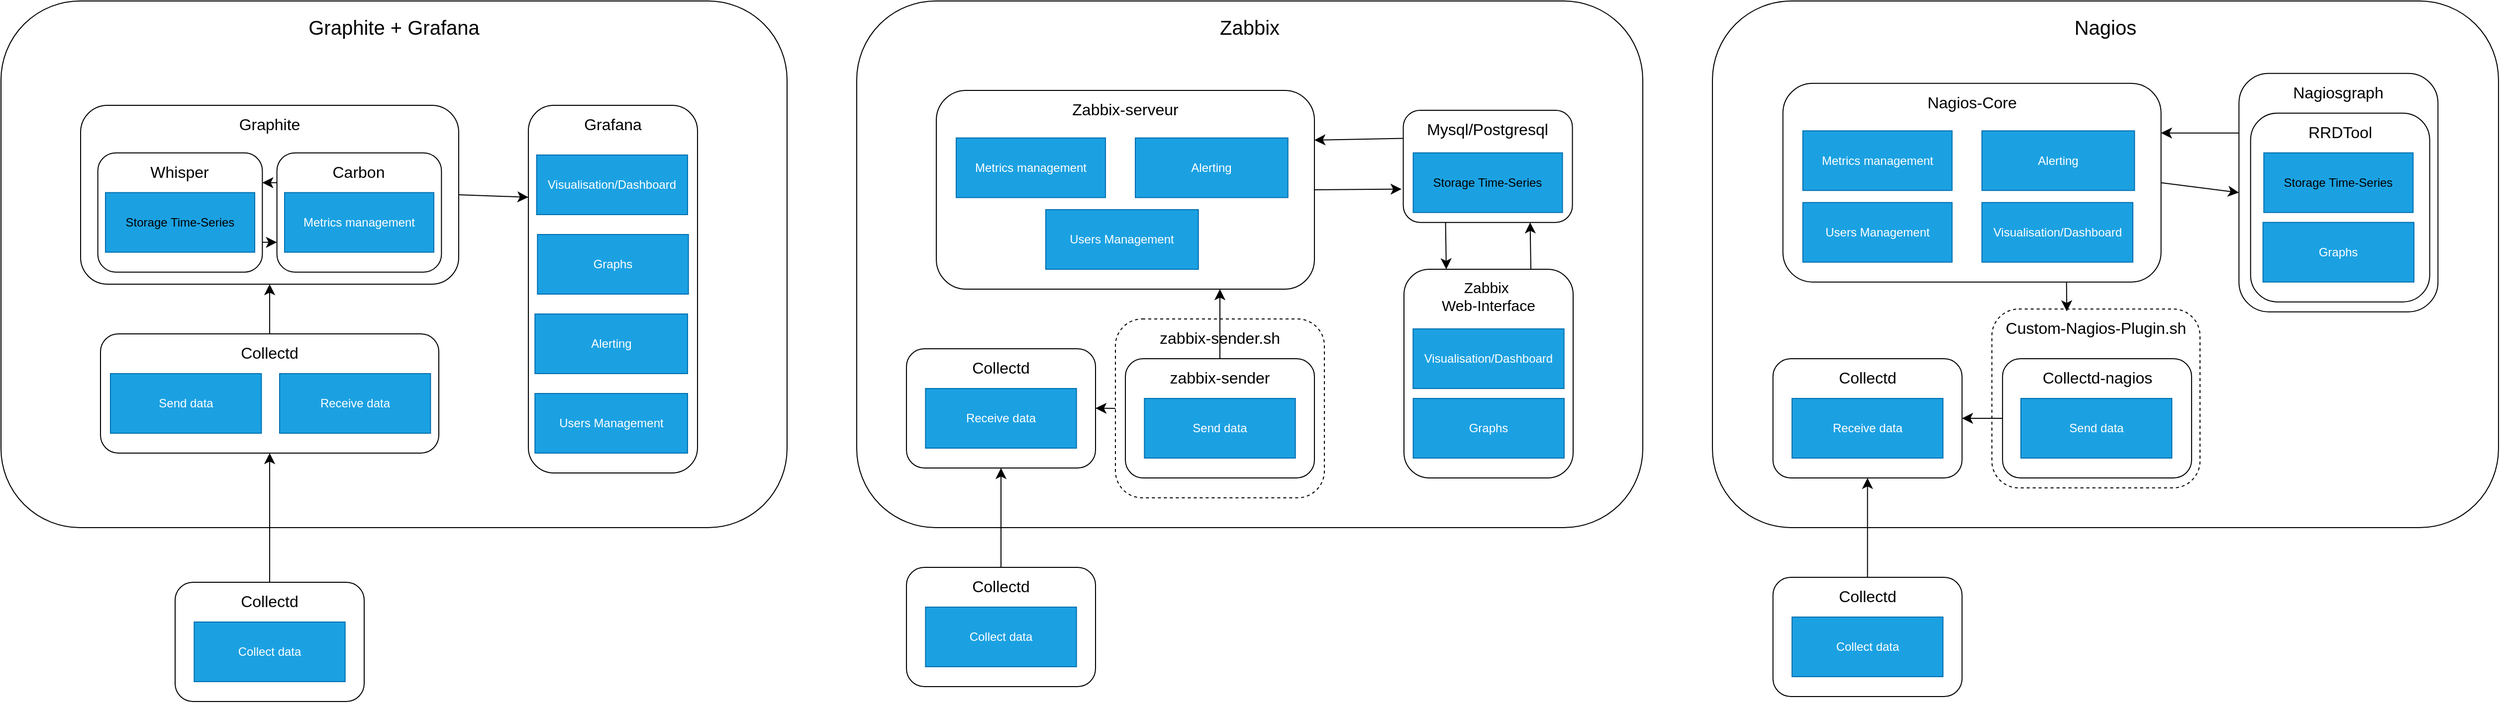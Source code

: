 <mxfile version="27.0.9">
  <diagram name="Page-1" id="5OfQK5ZHzJ9iD1R55TXK">
    <mxGraphModel dx="3204" dy="2531" grid="1" gridSize="10" guides="1" tooltips="1" connect="1" arrows="1" fold="1" page="1" pageScale="1" pageWidth="827" pageHeight="1169" math="0" shadow="0">
      <root>
        <mxCell id="0" />
        <mxCell id="1" parent="0" />
        <mxCell id="e6aKUfLswlS-T_i5iN78-11" value="Graphite + Grafana" style="rounded=1;whiteSpace=wrap;html=1;fontSize=20;verticalAlign=top;spacing=10;" parent="1" vertex="1">
          <mxGeometry x="-40" y="-120" width="790" height="530" as="geometry" />
        </mxCell>
        <mxCell id="6HZJg61xOL4YmbAu8Nb1-11" value="Collectd" style="rounded=1;whiteSpace=wrap;html=1;fontSize=16;verticalAlign=top;spacing=5;" vertex="1" parent="1">
          <mxGeometry x="60" y="215" width="340" height="120" as="geometry" />
        </mxCell>
        <mxCell id="6HZJg61xOL4YmbAu8Nb1-14" value="Send data" style="rounded=0;fillColor=#1ba1e2;fontColor=light-dark(#FFFFFF,#FBFBFB);strokeColor=#006EAF;labelBackgroundColor=none;labelBorderColor=none;textShadow=0;whiteSpace=wrap;html=1;" vertex="1" parent="1">
          <mxGeometry x="70.0" y="255" width="151.68" height="60" as="geometry" />
        </mxCell>
        <mxCell id="6HZJg61xOL4YmbAu8Nb1-18" value="Receive data" style="rounded=0;fillColor=#1ba1e2;fontColor=light-dark(#FFFFFF,#FBFBFB);strokeColor=#006EAF;labelBackgroundColor=none;labelBorderColor=none;textShadow=0;whiteSpace=wrap;html=1;" vertex="1" parent="1">
          <mxGeometry x="240" y="255" width="151.68" height="60" as="geometry" />
        </mxCell>
        <mxCell id="e6aKUfLswlS-T_i5iN78-41" value="Zabbix" style="rounded=1;whiteSpace=wrap;html=1;verticalAlign=top;fontSize=20;spacing=10;" parent="1" vertex="1">
          <mxGeometry x="820" y="-120" width="790" height="530" as="geometry" />
        </mxCell>
        <mxCell id="e6aKUfLswlS-T_i5iN78-44" value="&lt;div&gt;Zabbix&amp;nbsp;&lt;/div&gt;&lt;div&gt;Web-Interface&lt;/div&gt;" style="rounded=1;whiteSpace=wrap;html=1;fontSize=15;verticalAlign=top;spacing=5;" parent="1" vertex="1">
          <mxGeometry x="1370" y="150" width="170" height="210" as="geometry" />
        </mxCell>
        <mxCell id="e6aKUfLswlS-T_i5iN78-47" value="Visualisation/Dashboard" style="rounded=0;fillColor=#1ba1e2;fontColor=light-dark(#FFFFFF,#FBFBFB);strokeColor=#006EAF;labelBackgroundColor=none;labelBorderColor=none;textShadow=0;whiteSpace=wrap;html=1;" parent="1" vertex="1">
          <mxGeometry x="1379.16" y="210" width="151.68" height="60" as="geometry" />
        </mxCell>
        <mxCell id="e6aKUfLswlS-T_i5iN78-149" value="Graphs" style="rounded=0;fillColor=#1ba1e2;fontColor=light-dark(#FFFFFF,#FBFBFB);strokeColor=#006EAF;labelBackgroundColor=none;labelBorderColor=none;textShadow=0;whiteSpace=wrap;html=1;" parent="1" vertex="1">
          <mxGeometry x="1379.29" y="280" width="151.68" height="60" as="geometry" />
        </mxCell>
        <mxCell id="6HZJg61xOL4YmbAu8Nb1-27" style="edgeStyle=none;curved=1;rounded=0;orthogonalLoop=1;jettySize=auto;html=1;exitX=0;exitY=0.5;exitDx=0;exitDy=0;fontSize=12;startSize=8;endSize=8;" edge="1" parent="1" source="e6aKUfLswlS-T_i5iN78-86">
          <mxGeometry relative="1" as="geometry">
            <mxPoint x="1060" y="289.857" as="targetPoint" />
          </mxGeometry>
        </mxCell>
        <mxCell id="e6aKUfLswlS-T_i5iN78-86" value="zabbix-sender.sh" style="rounded=1;whiteSpace=wrap;html=1;dashed=1;fontSize=16;verticalAlign=top;spacing=5;" parent="1" vertex="1">
          <mxGeometry x="1080" y="200" width="210" height="180" as="geometry" />
        </mxCell>
        <mxCell id="6HZJg61xOL4YmbAu8Nb1-28" value="zabbix-sender" style="rounded=1;whiteSpace=wrap;html=1;fontSize=16;verticalAlign=top;spacing=5;" vertex="1" parent="1">
          <mxGeometry x="1090" y="240" width="190" height="120" as="geometry" />
        </mxCell>
        <mxCell id="e6aKUfLswlS-T_i5iN78-87" value="Send data" style="rounded=0;fillColor=#1ba1e2;fontColor=light-dark(#FFFFFF,#FBFBFB);strokeColor=#006EAF;labelBackgroundColor=none;labelBorderColor=none;textShadow=0;whiteSpace=wrap;html=1;" parent="1" vertex="1">
          <mxGeometry x="1109.16" y="280" width="151.68" height="60" as="geometry" />
        </mxCell>
        <mxCell id="6HZJg61xOL4YmbAu8Nb1-41" value="Collectd" style="rounded=1;whiteSpace=wrap;html=1;verticalAlign=top;fontSize=16;spacing=0;spacingTop=5;" vertex="1" parent="1">
          <mxGeometry x="870" y="230" width="190" height="120" as="geometry" />
        </mxCell>
        <mxCell id="6HZJg61xOL4YmbAu8Nb1-42" value="Receive data" style="rounded=0;fillColor=#1ba1e2;fontColor=light-dark(#FFFFFF,#FBFBFB);strokeColor=#006EAF;labelBackgroundColor=none;labelBorderColor=none;textShadow=0;whiteSpace=wrap;html=1;" vertex="1" parent="1">
          <mxGeometry x="889.16" y="270" width="151.68" height="60" as="geometry" />
        </mxCell>
        <mxCell id="e6aKUfLswlS-T_i5iN78-119" value="Nagios" style="rounded=1;whiteSpace=wrap;html=1;verticalAlign=top;fontSize=20;spacingTop=0;spacing=10;" parent="1" vertex="1">
          <mxGeometry x="1680" y="-120" width="790" height="530" as="geometry" />
        </mxCell>
        <mxCell id="e6aKUfLswlS-T_i5iN78-67" style="edgeStyle=none;curved=1;rounded=0;orthogonalLoop=1;jettySize=auto;html=1;exitX=1;exitY=0.5;exitDx=0;exitDy=0;fontSize=12;startSize=8;endSize=8;entryX=-0.01;entryY=0.703;entryDx=0;entryDy=0;entryPerimeter=0;" parent="1" source="e6aKUfLswlS-T_i5iN78-55" target="e6aKUfLswlS-T_i5iN78-58" edge="1">
          <mxGeometry relative="1" as="geometry">
            <mxPoint x="1370" y="40" as="targetPoint" />
          </mxGeometry>
        </mxCell>
        <mxCell id="e6aKUfLswlS-T_i5iN78-72" style="edgeStyle=none;curved=1;rounded=0;orthogonalLoop=1;jettySize=auto;html=1;entryX=1;entryY=0.25;entryDx=0;entryDy=0;fontSize=12;startSize=8;endSize=8;exitX=0;exitY=0.25;exitDx=0;exitDy=0;" parent="1" source="e6aKUfLswlS-T_i5iN78-58" target="e6aKUfLswlS-T_i5iN78-55" edge="1">
          <mxGeometry relative="1" as="geometry" />
        </mxCell>
        <mxCell id="e6aKUfLswlS-T_i5iN78-78" style="edgeStyle=none;curved=1;rounded=0;orthogonalLoop=1;jettySize=auto;html=1;exitX=0.25;exitY=1;exitDx=0;exitDy=0;entryX=0.25;entryY=0;entryDx=0;entryDy=0;fontSize=12;startSize=8;endSize=8;" parent="1" source="e6aKUfLswlS-T_i5iN78-58" target="e6aKUfLswlS-T_i5iN78-44" edge="1">
          <mxGeometry relative="1" as="geometry" />
        </mxCell>
        <mxCell id="e6aKUfLswlS-T_i5iN78-79" style="edgeStyle=none;curved=1;rounded=0;orthogonalLoop=1;jettySize=auto;html=1;exitX=0.75;exitY=0;exitDx=0;exitDy=0;entryX=0.75;entryY=1;entryDx=0;entryDy=0;fontSize=12;startSize=8;endSize=8;" parent="1" source="e6aKUfLswlS-T_i5iN78-44" target="e6aKUfLswlS-T_i5iN78-58" edge="1">
          <mxGeometry relative="1" as="geometry" />
        </mxCell>
        <mxCell id="e6aKUfLswlS-T_i5iN78-38" style="edgeStyle=none;curved=1;rounded=0;orthogonalLoop=1;jettySize=auto;html=1;exitX=1;exitY=0.5;exitDx=0;exitDy=0;entryX=0;entryY=0.25;entryDx=0;entryDy=0;fontSize=12;startSize=8;endSize=8;" parent="1" source="e6aKUfLswlS-T_i5iN78-1" target="e6aKUfLswlS-T_i5iN78-20" edge="1">
          <mxGeometry relative="1" as="geometry" />
        </mxCell>
        <mxCell id="6HZJg61xOL4YmbAu8Nb1-20" style="edgeStyle=none;curved=1;rounded=0;orthogonalLoop=1;jettySize=auto;html=1;entryX=0.5;entryY=1;entryDx=0;entryDy=0;fontSize=12;startSize=8;endSize=8;exitX=0.5;exitY=0;exitDx=0;exitDy=0;" edge="1" parent="1" source="6HZJg61xOL4YmbAu8Nb1-43" target="6HZJg61xOL4YmbAu8Nb1-11">
          <mxGeometry relative="1" as="geometry">
            <mxPoint x="230" y="455" as="sourcePoint" />
          </mxGeometry>
        </mxCell>
        <mxCell id="e6aKUfLswlS-T_i5iN78-1" value="Graphite" style="rounded=1;whiteSpace=wrap;html=1;movable=1;resizable=1;rotatable=1;deletable=1;editable=1;locked=0;connectable=1;verticalAlign=top;fontSize=16;spacing=5;" parent="1" vertex="1">
          <mxGeometry x="40" y="-15" width="380" height="180" as="geometry" />
        </mxCell>
        <mxCell id="e6aKUfLswlS-T_i5iN78-73" style="edgeStyle=none;curved=1;rounded=0;orthogonalLoop=1;jettySize=auto;html=1;exitX=0;exitY=0.25;exitDx=0;exitDy=0;entryX=1;entryY=0.25;entryDx=0;entryDy=0;fontSize=12;startSize=8;endSize=8;" parent="1" source="e6aKUfLswlS-T_i5iN78-27" target="e6aKUfLswlS-T_i5iN78-17" edge="1">
          <mxGeometry relative="1" as="geometry" />
        </mxCell>
        <mxCell id="e6aKUfLswlS-T_i5iN78-74" style="edgeStyle=none;curved=1;rounded=0;orthogonalLoop=1;jettySize=auto;html=1;exitX=1;exitY=0.75;exitDx=0;exitDy=0;entryX=0;entryY=0.75;entryDx=0;entryDy=0;fontSize=12;startSize=8;endSize=8;" parent="1" source="e6aKUfLswlS-T_i5iN78-17" target="e6aKUfLswlS-T_i5iN78-27" edge="1">
          <mxGeometry relative="1" as="geometry" />
        </mxCell>
        <mxCell id="e6aKUfLswlS-T_i5iN78-20" value="Grafana" style="rounded=1;whiteSpace=wrap;html=1;verticalAlign=top;fontSize=16;spacing=5;" parent="1" vertex="1">
          <mxGeometry x="490" y="-15" width="170" height="370" as="geometry" />
        </mxCell>
        <mxCell id="e6aKUfLswlS-T_i5iN78-22" value="&lt;div&gt;Alerting&lt;/div&gt;" style="rounded=0;fillColor=#1ba1e2;fontColor=light-dark(#FFFFFF,#FBFBFB);strokeColor=#006EAF;labelBackgroundColor=none;labelBorderColor=none;textShadow=0;whiteSpace=wrap;html=1;" parent="1" vertex="1">
          <mxGeometry x="496.64" y="195" width="153.36" height="60" as="geometry" />
        </mxCell>
        <mxCell id="e6aKUfLswlS-T_i5iN78-25" value="Visualisation/Dashboard" style="rounded=0;fillColor=#1ba1e2;fontColor=light-dark(#FFFFFF,#FBFBFB);strokeColor=#006EAF;labelBackgroundColor=none;labelBorderColor=none;textShadow=0;whiteSpace=wrap;html=1;" parent="1" vertex="1">
          <mxGeometry x="498.32" y="35" width="151.68" height="60" as="geometry" />
        </mxCell>
        <mxCell id="e6aKUfLswlS-T_i5iN78-30" value="Users Management" style="rounded=0;fillColor=#1ba1e2;fontColor=light-dark(#FFFFFF,#FBFBFB);strokeColor=#006EAF;labelBackgroundColor=none;labelBorderColor=none;textShadow=0;whiteSpace=wrap;html=1;" parent="1" vertex="1">
          <mxGeometry x="496.64" y="275" width="153.36" height="60" as="geometry" />
        </mxCell>
        <mxCell id="e6aKUfLswlS-T_i5iN78-55" value="Zabbix-serveur" style="rounded=1;whiteSpace=wrap;html=1;movable=1;resizable=1;rotatable=1;deletable=1;editable=1;locked=0;connectable=1;verticalAlign=top;fontSize=16;spacing=5;" parent="1" vertex="1">
          <mxGeometry x="900" y="-30" width="380" height="200" as="geometry" />
        </mxCell>
        <mxCell id="e6aKUfLswlS-T_i5iN78-64" value="&lt;div&gt;Metrics management&lt;/div&gt;" style="rounded=0;fillColor=#1ba1e2;fontColor=light-dark(#FFFFFF,#FBFBFB);strokeColor=#006EAF;labelBackgroundColor=none;labelBorderColor=none;textShadow=0;whiteSpace=wrap;html=1;" parent="1" vertex="1">
          <mxGeometry x="919.997" y="17.83" width="150" height="60" as="geometry" />
        </mxCell>
        <mxCell id="e6aKUfLswlS-T_i5iN78-46" value="&lt;div&gt;Alerting&lt;/div&gt;" style="rounded=0;fillColor=#1ba1e2;fontColor=light-dark(#FFFFFF,#FBFBFB);strokeColor=#006EAF;labelBackgroundColor=none;labelBorderColor=none;textShadow=0;whiteSpace=wrap;html=1;" parent="1" vertex="1">
          <mxGeometry x="1100" y="17.83" width="153.36" height="60" as="geometry" />
        </mxCell>
        <mxCell id="e6aKUfLswlS-T_i5iN78-48" value="Users Management" style="rounded=0;fillColor=#1ba1e2;fontColor=light-dark(#FFFFFF,#FBFBFB);strokeColor=#006EAF;labelBackgroundColor=none;labelBorderColor=none;textShadow=0;whiteSpace=wrap;html=1;" parent="1" vertex="1">
          <mxGeometry x="1010" y="90" width="153.36" height="60" as="geometry" />
        </mxCell>
        <mxCell id="e6aKUfLswlS-T_i5iN78-121" style="edgeStyle=none;curved=1;rounded=0;orthogonalLoop=1;jettySize=auto;html=1;exitX=1;exitY=0.5;exitDx=0;exitDy=0;fontSize=12;startSize=8;endSize=8;entryX=0;entryY=0.5;entryDx=0;entryDy=0;" parent="1" source="e6aKUfLswlS-T_i5iN78-143" target="e6aKUfLswlS-T_i5iN78-128" edge="1">
          <mxGeometry relative="1" as="geometry">
            <mxPoint x="2220.84" y="32.83" as="targetPoint" />
          </mxGeometry>
        </mxCell>
        <mxCell id="e6aKUfLswlS-T_i5iN78-122" style="edgeStyle=none;curved=1;rounded=0;orthogonalLoop=1;jettySize=auto;html=1;entryX=1;entryY=0.25;entryDx=0;entryDy=0;fontSize=12;startSize=8;endSize=8;exitX=0;exitY=0.25;exitDx=0;exitDy=0;" parent="1" source="e6aKUfLswlS-T_i5iN78-128" target="e6aKUfLswlS-T_i5iN78-143" edge="1">
          <mxGeometry relative="1" as="geometry" />
        </mxCell>
        <mxCell id="e6aKUfLswlS-T_i5iN78-143" value="Nagios-Core" style="rounded=1;whiteSpace=wrap;html=1;movable=1;resizable=1;rotatable=1;deletable=1;editable=1;locked=0;connectable=1;fontSize=16;spacingTop=0;verticalAlign=top;spacing=5;" parent="1" vertex="1">
          <mxGeometry x="1750.84" y="-37.17" width="380" height="200" as="geometry" />
        </mxCell>
        <mxCell id="e6aKUfLswlS-T_i5iN78-145" value="&lt;div&gt;Metrics management&lt;/div&gt;" style="rounded=0;fillColor=#1ba1e2;fontColor=light-dark(#FFFFFF,#FBFBFB);strokeColor=#006EAF;labelBackgroundColor=none;labelBorderColor=none;textShadow=0;whiteSpace=wrap;html=1;" parent="1" vertex="1">
          <mxGeometry x="1770.837" y="10.66" width="150" height="60" as="geometry" />
        </mxCell>
        <mxCell id="e6aKUfLswlS-T_i5iN78-146" value="&lt;div&gt;Alerting&lt;/div&gt;" style="rounded=0;fillColor=#1ba1e2;fontColor=light-dark(#FFFFFF,#FBFBFB);strokeColor=#006EAF;labelBackgroundColor=none;labelBorderColor=none;textShadow=0;whiteSpace=wrap;html=1;" parent="1" vertex="1">
          <mxGeometry x="1950.84" y="10.66" width="153.36" height="60" as="geometry" />
        </mxCell>
        <mxCell id="e6aKUfLswlS-T_i5iN78-147" value="Users Management" style="rounded=0;fillColor=#1ba1e2;fontColor=light-dark(#FFFFFF,#FBFBFB);strokeColor=#006EAF;labelBackgroundColor=none;labelBorderColor=none;textShadow=0;whiteSpace=wrap;html=1;" parent="1" vertex="1">
          <mxGeometry x="1770.84" y="82.83" width="150" height="60" as="geometry" />
        </mxCell>
        <mxCell id="e6aKUfLswlS-T_i5iN78-148" value="Graphs" style="rounded=0;fillColor=#1ba1e2;fontColor=light-dark(#FFFFFF,#FBFBFB);strokeColor=#006EAF;labelBackgroundColor=none;labelBorderColor=none;textShadow=0;whiteSpace=wrap;html=1;" parent="1" vertex="1">
          <mxGeometry x="499.16" y="115" width="151.68" height="60" as="geometry" />
        </mxCell>
        <mxCell id="e6aKUfLswlS-T_i5iN78-157" value="Visualisation/Dashboard" style="rounded=0;fillColor=#1ba1e2;fontColor=light-dark(#FFFFFF,#FBFBFB);strokeColor=#006EAF;labelBackgroundColor=none;labelBorderColor=none;textShadow=0;whiteSpace=wrap;html=1;" parent="1" vertex="1">
          <mxGeometry x="1950.84" y="82.83" width="151.68" height="60" as="geometry" />
        </mxCell>
        <mxCell id="6HZJg61xOL4YmbAu8Nb1-6" style="edgeStyle=none;curved=1;rounded=0;orthogonalLoop=1;jettySize=auto;html=1;exitX=0.5;exitY=0;exitDx=0;exitDy=0;entryX=0.5;entryY=1;entryDx=0;entryDy=0;fontSize=12;startSize=8;endSize=8;" edge="1" parent="1" source="6HZJg61xOL4YmbAu8Nb1-3" target="e6aKUfLswlS-T_i5iN78-134">
          <mxGeometry relative="1" as="geometry" />
        </mxCell>
        <mxCell id="6HZJg61xOL4YmbAu8Nb1-17" style="edgeStyle=none;curved=1;rounded=0;orthogonalLoop=1;jettySize=auto;html=1;exitX=0.5;exitY=0;exitDx=0;exitDy=0;entryX=0.5;entryY=1;entryDx=0;entryDy=0;fontSize=12;startSize=8;endSize=8;" edge="1" parent="1" source="6HZJg61xOL4YmbAu8Nb1-11" target="e6aKUfLswlS-T_i5iN78-1">
          <mxGeometry relative="1" as="geometry" />
        </mxCell>
        <mxCell id="6HZJg61xOL4YmbAu8Nb1-3" value="Collectd" style="rounded=1;whiteSpace=wrap;html=1;container=0;verticalAlign=top;fontSize=16;spacingTop=0;spacing=5;" vertex="1" parent="1">
          <mxGeometry x="1740.84" y="460" width="190" height="120" as="geometry" />
        </mxCell>
        <mxCell id="6HZJg61xOL4YmbAu8Nb1-4" value="Collect data" style="rounded=0;fillColor=#1ba1e2;fontColor=light-dark(#FFFFFF,#FBFBFB);strokeColor=#006EAF;labelBackgroundColor=none;labelBorderColor=none;textShadow=0;whiteSpace=wrap;html=1;container=0;" vertex="1" parent="1">
          <mxGeometry x="1760" y="500" width="151.68" height="60" as="geometry" />
        </mxCell>
        <mxCell id="6HZJg61xOL4YmbAu8Nb1-33" style="edgeStyle=none;curved=1;rounded=0;orthogonalLoop=1;jettySize=auto;html=1;exitX=0.5;exitY=0;exitDx=0;exitDy=0;entryX=0.75;entryY=1;entryDx=0;entryDy=0;fontSize=12;startSize=8;endSize=8;" edge="1" parent="1" source="6HZJg61xOL4YmbAu8Nb1-28" target="e6aKUfLswlS-T_i5iN78-55">
          <mxGeometry relative="1" as="geometry" />
        </mxCell>
        <UserObject label="&lt;div&gt;Custom-Nagios-Plugin.sh&lt;/div&gt;" tooltip="" id="6HZJg61xOL4YmbAu8Nb1-37">
          <mxCell style="rounded=1;whiteSpace=wrap;html=1;dashed=1;labelPosition=center;verticalLabelPosition=middle;align=center;verticalAlign=top;spacingTop=0;fontSize=16;spacing=5;" vertex="1" parent="1">
            <mxGeometry x="1960.84" y="190" width="209.16" height="180" as="geometry" />
          </mxCell>
        </UserObject>
        <mxCell id="e6aKUfLswlS-T_i5iN78-128" value="Nagiosgraph" style="rounded=1;whiteSpace=wrap;html=1;verticalAlign=top;fontSize=16;spacingTop=0;spacing=5;" parent="1" vertex="1">
          <mxGeometry x="2209.16" y="-47.17" width="200" height="240" as="geometry" />
        </mxCell>
        <mxCell id="e6aKUfLswlS-T_i5iN78-152" value="&lt;font&gt;RRDTool&lt;/font&gt;" style="rounded=1;whiteSpace=wrap;html=1;verticalAlign=top;spacing=5;fontSize=16;" parent="1" vertex="1">
          <mxGeometry x="2220.84" y="-7.17" width="180" height="190" as="geometry" />
        </mxCell>
        <mxCell id="e6aKUfLswlS-T_i5iN78-154" value="&lt;div&gt;&lt;span style=&quot;color: light-dark(rgb(0, 0, 0), rgb(255, 255, 255));&quot;&gt;Storage Time-Series&lt;/span&gt;&lt;/div&gt;" style="rounded=0;fillColor=#1ba1e2;fontColor=light-dark(#FFFFFF,#FBFBFB);strokeColor=#006EAF;labelBackgroundColor=none;labelBorderColor=none;textShadow=0;whiteSpace=wrap;html=1;" parent="1" vertex="1">
          <mxGeometry x="2234.16" y="32.83" width="150" height="60" as="geometry" />
        </mxCell>
        <mxCell id="e6aKUfLswlS-T_i5iN78-155" value="Graphs" style="rounded=0;fillColor=#1ba1e2;fontColor=light-dark(#FFFFFF,#FBFBFB);strokeColor=#006EAF;labelBackgroundColor=none;labelBorderColor=none;textShadow=0;whiteSpace=wrap;html=1;" parent="1" vertex="1">
          <mxGeometry x="2233.32" y="102.83" width="151.68" height="60" as="geometry" />
        </mxCell>
        <mxCell id="e6aKUfLswlS-T_i5iN78-134" value="Collectd" style="rounded=1;whiteSpace=wrap;html=1;verticalAlign=top;fontSize=16;spacing=5;spacingTop=0;" parent="1" vertex="1">
          <mxGeometry x="1740.84" y="240" width="190" height="120" as="geometry" />
        </mxCell>
        <mxCell id="e6aKUfLswlS-T_i5iN78-135" value="Receive data" style="rounded=0;fillColor=#1ba1e2;fontColor=light-dark(#FFFFFF,#FBFBFB);strokeColor=#006EAF;labelBackgroundColor=none;labelBorderColor=none;textShadow=0;whiteSpace=wrap;html=1;" parent="1" vertex="1">
          <mxGeometry x="1760" y="280" width="151.68" height="60" as="geometry" />
        </mxCell>
        <mxCell id="e6aKUfLswlS-T_i5iN78-138" value="Collectd-nagios" style="rounded=1;whiteSpace=wrap;html=1;verticalAlign=top;fontSize=16;spacingTop=0;spacing=5;" parent="1" vertex="1">
          <mxGeometry x="1971.55" y="240" width="190" height="120" as="geometry" />
        </mxCell>
        <mxCell id="e6aKUfLswlS-T_i5iN78-139" value="Send data" style="rounded=0;fillColor=#1ba1e2;fontColor=light-dark(#FFFFFF,#FBFBFB);strokeColor=#006EAF;labelBackgroundColor=none;labelBorderColor=none;textShadow=0;whiteSpace=wrap;html=1;" parent="1" vertex="1">
          <mxGeometry x="1990" y="280" width="151.68" height="60" as="geometry" />
        </mxCell>
        <mxCell id="6HZJg61xOL4YmbAu8Nb1-40" style="edgeStyle=none;curved=1;rounded=0;orthogonalLoop=1;jettySize=auto;html=1;exitX=0.5;exitY=0;exitDx=0;exitDy=0;fontSize=12;startSize=8;endSize=8;entryX=0.5;entryY=1;entryDx=0;entryDy=0;" edge="1" parent="1" source="6HZJg61xOL4YmbAu8Nb1-38" target="6HZJg61xOL4YmbAu8Nb1-41">
          <mxGeometry relative="1" as="geometry">
            <mxPoint x="964.601" y="360" as="targetPoint" />
          </mxGeometry>
        </mxCell>
        <mxCell id="6HZJg61xOL4YmbAu8Nb1-38" value="Collectd" style="rounded=1;whiteSpace=wrap;html=1;container=0;verticalAlign=top;fontSize=16;spacingTop=5;spacing=0;" vertex="1" parent="1">
          <mxGeometry x="870" y="450" width="190" height="120" as="geometry" />
        </mxCell>
        <mxCell id="6HZJg61xOL4YmbAu8Nb1-39" value="Collect data" style="rounded=0;fillColor=#1ba1e2;fontColor=light-dark(#FFFFFF,#FBFBFB);strokeColor=#006EAF;labelBackgroundColor=none;labelBorderColor=none;textShadow=0;whiteSpace=wrap;html=1;container=0;" vertex="1" parent="1">
          <mxGeometry x="889.16" y="490" width="151.68" height="60" as="geometry" />
        </mxCell>
        <mxCell id="e6aKUfLswlS-T_i5iN78-58" value="&lt;div&gt;Mysql/Postgresql&lt;/div&gt;" style="rounded=1;whiteSpace=wrap;html=1;verticalAlign=top;fontSize=16;spacing=5;" parent="1" vertex="1">
          <mxGeometry x="1369.29" y="-10" width="170" height="112.83" as="geometry" />
        </mxCell>
        <mxCell id="e6aKUfLswlS-T_i5iN78-60" value="&lt;div&gt;&lt;span style=&quot;color: light-dark(rgb(0, 0, 0), rgb(255, 255, 255));&quot;&gt;Storage Time-Series&lt;/span&gt;&lt;/div&gt;" style="rounded=0;fillColor=#1ba1e2;fontColor=light-dark(#FFFFFF,#FBFBFB);strokeColor=#006EAF;labelBackgroundColor=none;labelBorderColor=none;textShadow=0;whiteSpace=wrap;html=1;" parent="1" vertex="1">
          <mxGeometry x="1379.29" y="32.83" width="150" height="60" as="geometry" />
        </mxCell>
        <mxCell id="6HZJg61xOL4YmbAu8Nb1-43" value="Collectd" style="rounded=1;whiteSpace=wrap;html=1;container=0;verticalAlign=top;fontSize=16;spacingTop=5;spacing=0;" vertex="1" parent="1">
          <mxGeometry x="135" y="465" width="190" height="120" as="geometry" />
        </mxCell>
        <mxCell id="6HZJg61xOL4YmbAu8Nb1-44" value="Collect data" style="rounded=0;fillColor=#1ba1e2;fontColor=light-dark(#FFFFFF,#FBFBFB);strokeColor=#006EAF;labelBackgroundColor=none;labelBorderColor=none;textShadow=0;whiteSpace=wrap;html=1;container=0;" vertex="1" parent="1">
          <mxGeometry x="154.16" y="505" width="151.68" height="60" as="geometry" />
        </mxCell>
        <mxCell id="e6aKUfLswlS-T_i5iN78-27" value="Carbon" style="rounded=1;whiteSpace=wrap;html=1;verticalAlign=top;fontSize=16;spacing=5;" parent="1" vertex="1">
          <mxGeometry x="237.32" y="32.83" width="165.353" height="120" as="geometry" />
        </mxCell>
        <mxCell id="e6aKUfLswlS-T_i5iN78-29" value="&lt;div&gt;Metrics management&lt;/div&gt;" style="rounded=0;fillColor=#1ba1e2;fontColor=light-dark(#FFFFFF,#FBFBFB);strokeColor=#006EAF;labelBackgroundColor=none;labelBorderColor=none;textShadow=0;whiteSpace=wrap;html=1;" parent="1" vertex="1">
          <mxGeometry x="244.997" y="72.83" width="150" height="60" as="geometry" />
        </mxCell>
        <mxCell id="e6aKUfLswlS-T_i5iN78-17" value="&lt;div&gt;Whisper&lt;/div&gt;" style="rounded=1;whiteSpace=wrap;html=1;verticalAlign=top;fontSize=16;spacing=5;" parent="1" vertex="1">
          <mxGeometry x="57.323" y="32.83" width="165.353" height="120" as="geometry" />
        </mxCell>
        <mxCell id="e6aKUfLswlS-T_i5iN78-24" value="&lt;div&gt;&lt;span style=&quot;color: light-dark(rgb(0, 0, 0), rgb(255, 255, 255));&quot;&gt;Storage Time-Series&lt;/span&gt;&lt;/div&gt;" style="rounded=0;fillColor=#1ba1e2;fontColor=light-dark(#FFFFFF,#FBFBFB);strokeColor=#006EAF;labelBackgroundColor=none;labelBorderColor=none;textShadow=0;whiteSpace=wrap;html=1;" parent="1" vertex="1">
          <mxGeometry x="65.0" y="72.83" width="150" height="60" as="geometry" />
        </mxCell>
        <mxCell id="6HZJg61xOL4YmbAu8Nb1-45" style="edgeStyle=none;curved=1;rounded=0;orthogonalLoop=1;jettySize=auto;html=1;exitX=0.75;exitY=1;exitDx=0;exitDy=0;entryX=0.36;entryY=0.013;entryDx=0;entryDy=0;entryPerimeter=0;fontSize=12;startSize=8;endSize=8;" edge="1" parent="1" source="e6aKUfLswlS-T_i5iN78-143" target="6HZJg61xOL4YmbAu8Nb1-37">
          <mxGeometry relative="1" as="geometry" />
        </mxCell>
        <mxCell id="6HZJg61xOL4YmbAu8Nb1-8" style="edgeStyle=none;curved=1;rounded=0;orthogonalLoop=1;jettySize=auto;html=1;exitX=0;exitY=0.5;exitDx=0;exitDy=0;entryX=1;entryY=0.5;entryDx=0;entryDy=0;fontSize=12;startSize=8;endSize=8;exitPerimeter=0;" edge="1" parent="1" source="e6aKUfLswlS-T_i5iN78-138" target="e6aKUfLswlS-T_i5iN78-134">
          <mxGeometry relative="1" as="geometry" />
        </mxCell>
      </root>
    </mxGraphModel>
  </diagram>
</mxfile>
